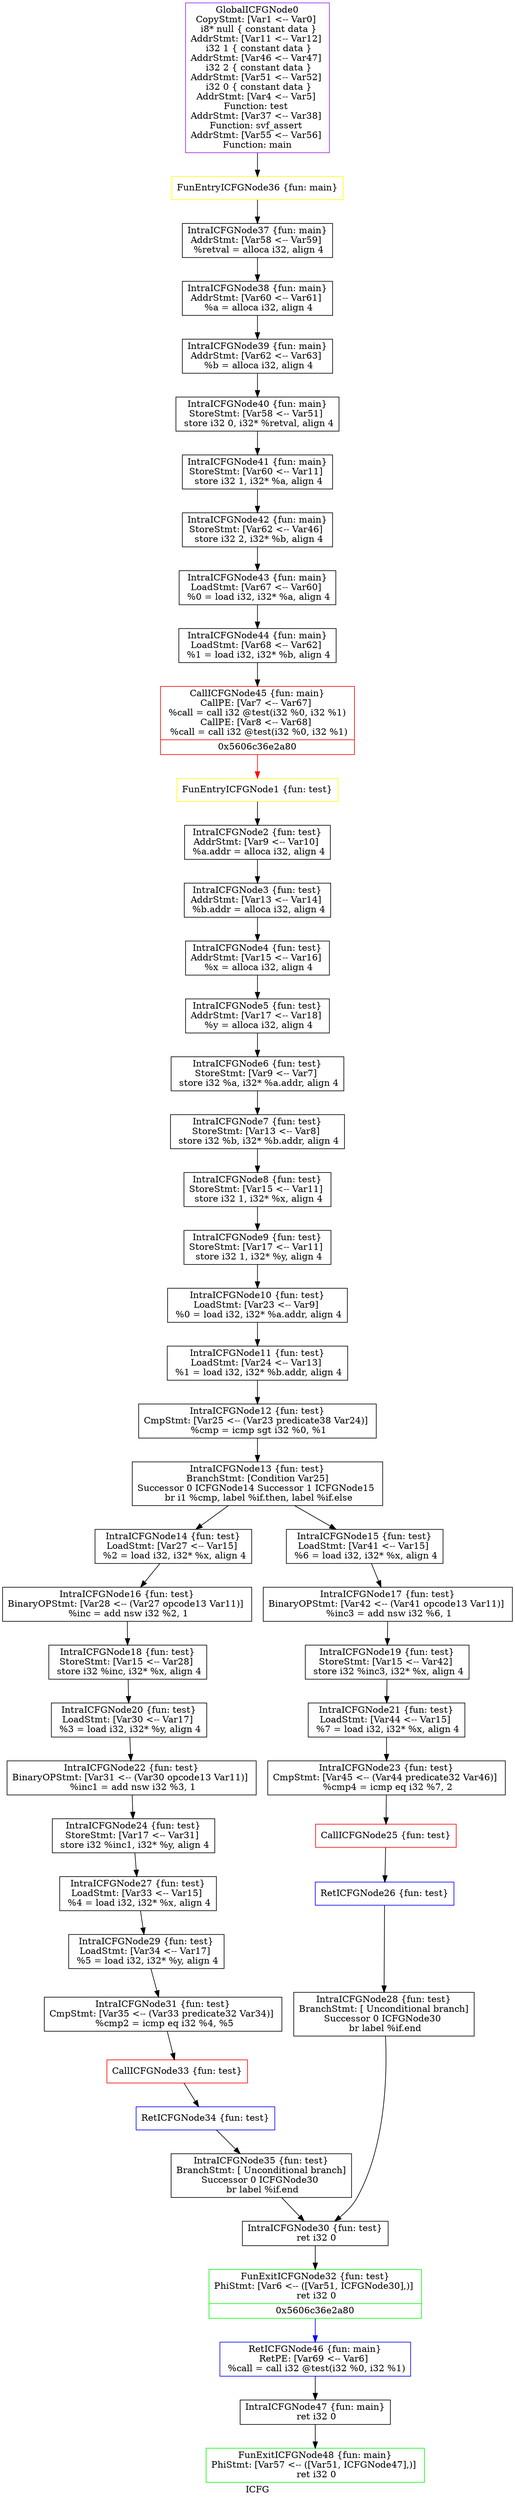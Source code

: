 digraph "ICFG" {
	label="ICFG";

	Node0x5606c36eb840 [shape=record,color=purple,label="{GlobalICFGNode0\nCopyStmt: [Var1 \<-- Var0]  \n i8* null \{ constant data \}\nAddrStmt: [Var11 \<-- Var12]  \n i32 1 \{ constant data \}\nAddrStmt: [Var46 \<-- Var47]  \n i32 2 \{ constant data \}\nAddrStmt: [Var51 \<-- Var52]  \n i32 0 \{ constant data \}\nAddrStmt: [Var4 \<-- Var5]  \nFunction: test \nAddrStmt: [Var37 \<-- Var38]  \nFunction: svf_assert \nAddrStmt: [Var55 \<-- Var56]  \nFunction: main }"];
	Node0x5606c36eb840 -> Node0x5606c363b2b0[style=solid];
	Node0x5606c363bd50 [shape=record,color=yellow,label="{FunEntryICFGNode1 \{fun: test\}}"];
	Node0x5606c363bd50 -> Node0x5606c36eb970[style=solid];
	Node0x5606c36eb970 [shape=record,color=black,label="{IntraICFGNode2 \{fun: test\}\nAddrStmt: [Var9 \<-- Var10]  \n   %a.addr = alloca i32, align 4 }"];
	Node0x5606c36eb970 -> Node0x5606c36ebc10[style=solid];
	Node0x5606c36ebc10 [shape=record,color=black,label="{IntraICFGNode3 \{fun: test\}\nAddrStmt: [Var13 \<-- Var14]  \n   %b.addr = alloca i32, align 4 }"];
	Node0x5606c36ebc10 -> Node0x5606c36ebd60[style=solid];
	Node0x5606c36ebd60 [shape=record,color=black,label="{IntraICFGNode4 \{fun: test\}\nAddrStmt: [Var15 \<-- Var16]  \n   %x = alloca i32, align 4 }"];
	Node0x5606c36ebd60 -> Node0x5606c36e6f60[style=solid];
	Node0x5606c36e6f60 [shape=record,color=black,label="{IntraICFGNode5 \{fun: test\}\nAddrStmt: [Var17 \<-- Var18]  \n   %y = alloca i32, align 4 }"];
	Node0x5606c36e6f60 -> Node0x5606c36e7140[style=solid];
	Node0x5606c36e7140 [shape=record,color=black,label="{IntraICFGNode6 \{fun: test\}\nStoreStmt: [Var9 \<-- Var7]  \n   store i32 %a, i32* %a.addr, align 4 }"];
	Node0x5606c36e7140 -> Node0x5606c36e7320[style=solid];
	Node0x5606c36e7320 [shape=record,color=black,label="{IntraICFGNode7 \{fun: test\}\nStoreStmt: [Var13 \<-- Var8]  \n   store i32 %b, i32* %b.addr, align 4 }"];
	Node0x5606c36e7320 -> Node0x5606c36e9b70[style=solid];
	Node0x5606c36e9b70 [shape=record,color=black,label="{IntraICFGNode8 \{fun: test\}\nStoreStmt: [Var15 \<-- Var11]  \n   store i32 1, i32* %x, align 4 }"];
	Node0x5606c36e9b70 -> Node0x5606c36e9d70[style=solid];
	Node0x5606c36e9d70 [shape=record,color=black,label="{IntraICFGNode9 \{fun: test\}\nStoreStmt: [Var17 \<-- Var11]  \n   store i32 1, i32* %y, align 4 }"];
	Node0x5606c36e9d70 -> Node0x5606c36e9f70[style=solid];
	Node0x5606c36e9f70 [shape=record,color=black,label="{IntraICFGNode10 \{fun: test\}\nLoadStmt: [Var23 \<-- Var9]  \n   %0 = load i32, i32* %a.addr, align 4 }"];
	Node0x5606c36e9f70 -> Node0x5606c36ea170[style=solid];
	Node0x5606c36ea170 [shape=record,color=black,label="{IntraICFGNode11 \{fun: test\}\nLoadStmt: [Var24 \<-- Var13]  \n   %1 = load i32, i32* %b.addr, align 4 }"];
	Node0x5606c36ea170 -> Node0x5606c36ea370[style=solid];
	Node0x5606c36ea370 [shape=record,color=black,label="{IntraICFGNode12 \{fun: test\}\nCmpStmt: [Var25 \<-- (Var23 predicate38 Var24)]  \n   %cmp = icmp sgt i32 %0, %1 }"];
	Node0x5606c36ea370 -> Node0x5606c36e7c80[style=solid];
	Node0x5606c36e7c80 [shape=record,color=black,label="{IntraICFGNode13 \{fun: test\}\nBranchStmt: [Condition Var25]\nSuccessor 0 ICFGNode14   Successor 1 ICFGNode15   \n   br i1 %cmp, label %if.then, label %if.else }"];
	Node0x5606c36e7c80 -> Node0x5606c36e7ea0[style=solid];
	Node0x5606c36e7c80 -> Node0x5606c36e8080[style=solid];
	Node0x5606c36e7ea0 [shape=record,color=black,label="{IntraICFGNode14 \{fun: test\}\nLoadStmt: [Var27 \<-- Var15]  \n   %2 = load i32, i32* %x, align 4 }"];
	Node0x5606c36e7ea0 -> Node0x5606c36e8370[style=solid];
	Node0x5606c36e8080 [shape=record,color=black,label="{IntraICFGNode15 \{fun: test\}\nLoadStmt: [Var41 \<-- Var15]  \n   %6 = load i32, i32* %x, align 4 }"];
	Node0x5606c36e8080 -> Node0x5606c36e8660[style=solid];
	Node0x5606c36e8370 [shape=record,color=black,label="{IntraICFGNode16 \{fun: test\}\nBinaryOPStmt: [Var28 \<-- (Var27 opcode13 Var11)]  \n   %inc = add nsw i32 %2, 1 }"];
	Node0x5606c36e8370 -> Node0x5606c36e8db0[style=solid];
	Node0x5606c36e8660 [shape=record,color=black,label="{IntraICFGNode17 \{fun: test\}\nBinaryOPStmt: [Var42 \<-- (Var41 opcode13 Var11)]  \n   %inc3 = add nsw i32 %6, 1 }"];
	Node0x5606c36e8660 -> Node0x5606c36e8fb0[style=solid];
	Node0x5606c36e8db0 [shape=record,color=black,label="{IntraICFGNode18 \{fun: test\}\nStoreStmt: [Var15 \<-- Var28]  \n   store i32 %inc, i32* %x, align 4 }"];
	Node0x5606c36e8db0 -> Node0x5606c36e91b0[style=solid];
	Node0x5606c36e8fb0 [shape=record,color=black,label="{IntraICFGNode19 \{fun: test\}\nStoreStmt: [Var15 \<-- Var42]  \n   store i32 %inc3, i32* %x, align 4 }"];
	Node0x5606c36e8fb0 -> Node0x5606c36e93b0[style=solid];
	Node0x5606c36e91b0 [shape=record,color=black,label="{IntraICFGNode20 \{fun: test\}\nLoadStmt: [Var30 \<-- Var17]  \n   %3 = load i32, i32* %y, align 4 }"];
	Node0x5606c36e91b0 -> Node0x5606c36e95b0[style=solid];
	Node0x5606c36e93b0 [shape=record,color=black,label="{IntraICFGNode21 \{fun: test\}\nLoadStmt: [Var44 \<-- Var15]  \n   %7 = load i32, i32* %x, align 4 }"];
	Node0x5606c36e93b0 -> Node0x5606c36e97b0[style=solid];
	Node0x5606c36e95b0 [shape=record,color=black,label="{IntraICFGNode22 \{fun: test\}\nBinaryOPStmt: [Var31 \<-- (Var30 opcode13 Var11)]  \n   %inc1 = add nsw i32 %3, 1 }"];
	Node0x5606c36e95b0 -> Node0x5606c36e99b0[style=solid];
	Node0x5606c36e97b0 [shape=record,color=black,label="{IntraICFGNode23 \{fun: test\}\nCmpStmt: [Var45 \<-- (Var44 predicate32 Var46)]  \n   %cmp4 = icmp eq i32 %7, 2 }"];
	Node0x5606c36e97b0 -> Node0x5606c36ed020[style=solid];
	Node0x5606c36e99b0 [shape=record,color=black,label="{IntraICFGNode24 \{fun: test\}\nStoreStmt: [Var17 \<-- Var31]  \n   store i32 %inc1, i32* %y, align 4 }"];
	Node0x5606c36e99b0 -> Node0x5606c36ed350[style=solid];
	Node0x5606c36ed020 [shape=record,color=red,label="{CallICFGNode25 \{fun: test\}}"];
	Node0x5606c36ed020 -> Node0x5606c363bf50[style=solid];
	Node0x5606c363bf50 [shape=record,color=blue,label="{RetICFGNode26 \{fun: test\}}"];
	Node0x5606c363bf50 -> Node0x5606c36ed550[style=solid];
	Node0x5606c36ed350 [shape=record,color=black,label="{IntraICFGNode27 \{fun: test\}\nLoadStmt: [Var33 \<-- Var15]  \n   %4 = load i32, i32* %x, align 4 }"];
	Node0x5606c36ed350 -> Node0x5606c36ed750[style=solid];
	Node0x5606c36ed550 [shape=record,color=black,label="{IntraICFGNode28 \{fun: test\}\nBranchStmt: [ Unconditional branch]\nSuccessor 0 ICFGNode30   \n   br label %if.end }"];
	Node0x5606c36ed550 -> Node0x5606c36ed950[style=solid];
	Node0x5606c36ed750 [shape=record,color=black,label="{IntraICFGNode29 \{fun: test\}\nLoadStmt: [Var34 \<-- Var17]  \n   %5 = load i32, i32* %y, align 4 }"];
	Node0x5606c36ed750 -> Node0x5606c36edb50[style=solid];
	Node0x5606c36ed950 [shape=record,color=black,label="{IntraICFGNode30 \{fun: test\}\n   ret i32 0 }"];
	Node0x5606c36ed950 -> Node0x5606c36edd50[style=solid];
	Node0x5606c36edb50 [shape=record,color=black,label="{IntraICFGNode31 \{fun: test\}\nCmpStmt: [Var35 \<-- (Var33 predicate32 Var34)]  \n   %cmp2 = icmp eq i32 %4, %5 }"];
	Node0x5606c36edb50 -> Node0x5606c36edfa0[style=solid];
	Node0x5606c36edd50 [shape=record,color=green,label="{FunExitICFGNode32 \{fun: test\}\nPhiStmt: [Var6 \<-- ([Var51, ICFGNode30],)]  \n   ret i32 0 |{<s0>0x5606c36e2a80}}"];
	Node0x5606c36edd50:s0 -> Node0x5606c3637300[style=solid,color=blue];
	Node0x5606c36edfa0 [shape=record,color=red,label="{CallICFGNode33 \{fun: test\}}"];
	Node0x5606c36edfa0 -> Node0x5606c363d700[style=solid];
	Node0x5606c363d700 [shape=record,color=blue,label="{RetICFGNode34 \{fun: test\}}"];
	Node0x5606c363d700 -> Node0x5606c36ee4b0[style=solid];
	Node0x5606c36ee4b0 [shape=record,color=black,label="{IntraICFGNode35 \{fun: test\}\nBranchStmt: [ Unconditional branch]\nSuccessor 0 ICFGNode30   \n   br label %if.end }"];
	Node0x5606c36ee4b0 -> Node0x5606c36ed950[style=solid];
	Node0x5606c363b2b0 [shape=record,color=yellow,label="{FunEntryICFGNode36 \{fun: main\}}"];
	Node0x5606c363b2b0 -> Node0x5606c36ee7e0[style=solid];
	Node0x5606c36ee7e0 [shape=record,color=black,label="{IntraICFGNode37 \{fun: main\}\nAddrStmt: [Var58 \<-- Var59]  \n   %retval = alloca i32, align 4 }"];
	Node0x5606c36ee7e0 -> Node0x5606c36eea30[style=solid];
	Node0x5606c36eea30 [shape=record,color=black,label="{IntraICFGNode38 \{fun: main\}\nAddrStmt: [Var60 \<-- Var61]  \n   %a = alloca i32, align 4 }"];
	Node0x5606c36eea30 -> Node0x5606c36eec10[style=solid];
	Node0x5606c36eec10 [shape=record,color=black,label="{IntraICFGNode39 \{fun: main\}\nAddrStmt: [Var62 \<-- Var63]  \n   %b = alloca i32, align 4 }"];
	Node0x5606c36eec10 -> Node0x5606c36eedf0[style=solid];
	Node0x5606c36eedf0 [shape=record,color=black,label="{IntraICFGNode40 \{fun: main\}\nStoreStmt: [Var58 \<-- Var51]  \n   store i32 0, i32* %retval, align 4 }"];
	Node0x5606c36eedf0 -> Node0x5606c36eefd0[style=solid];
	Node0x5606c36eefd0 [shape=record,color=black,label="{IntraICFGNode41 \{fun: main\}\nStoreStmt: [Var60 \<-- Var11]  \n   store i32 1, i32* %a, align 4 }"];
	Node0x5606c36eefd0 -> Node0x5606c36ef1b0[style=solid];
	Node0x5606c36ef1b0 [shape=record,color=black,label="{IntraICFGNode42 \{fun: main\}\nStoreStmt: [Var62 \<-- Var46]  \n   store i32 2, i32* %b, align 4 }"];
	Node0x5606c36ef1b0 -> Node0x5606c36ef390[style=solid];
	Node0x5606c36ef390 [shape=record,color=black,label="{IntraICFGNode43 \{fun: main\}\nLoadStmt: [Var67 \<-- Var60]  \n   %0 = load i32, i32* %a, align 4 }"];
	Node0x5606c36ef390 -> Node0x5606c36ef570[style=solid];
	Node0x5606c36ef570 [shape=record,color=black,label="{IntraICFGNode44 \{fun: main\}\nLoadStmt: [Var68 \<-- Var62]  \n   %1 = load i32, i32* %b, align 4 }"];
	Node0x5606c36ef570 -> Node0x5606c36e81c0[style=solid];
	Node0x5606c36e81c0 [shape=record,color=red,label="{CallICFGNode45 \{fun: main\}\nCallPE: [Var7 \<-- Var67]  \n   %call = call i32 @test(i32 %0, i32 %1) \nCallPE: [Var8 \<-- Var68]  \n   %call = call i32 @test(i32 %0, i32 %1) |{<s0>0x5606c36e2a80}}"];
	Node0x5606c36e81c0:s0 -> Node0x5606c363bd50[style=solid,color=red];
	Node0x5606c3637300 [shape=record,color=blue,label="{RetICFGNode46 \{fun: main\}\nRetPE: [Var69 \<-- Var6]  \n   %call = call i32 @test(i32 %0, i32 %1) }"];
	Node0x5606c3637300 -> Node0x5606c36ef9d0[style=solid];
	Node0x5606c36ef9d0 [shape=record,color=black,label="{IntraICFGNode47 \{fun: main\}\n   ret i32 0 }"];
	Node0x5606c36ef9d0 -> Node0x5606c36efbb0[style=solid];
	Node0x5606c36efbb0 [shape=record,color=green,label="{FunExitICFGNode48 \{fun: main\}\nPhiStmt: [Var57 \<-- ([Var51, ICFGNode47],)]  \n   ret i32 0 }"];
}
